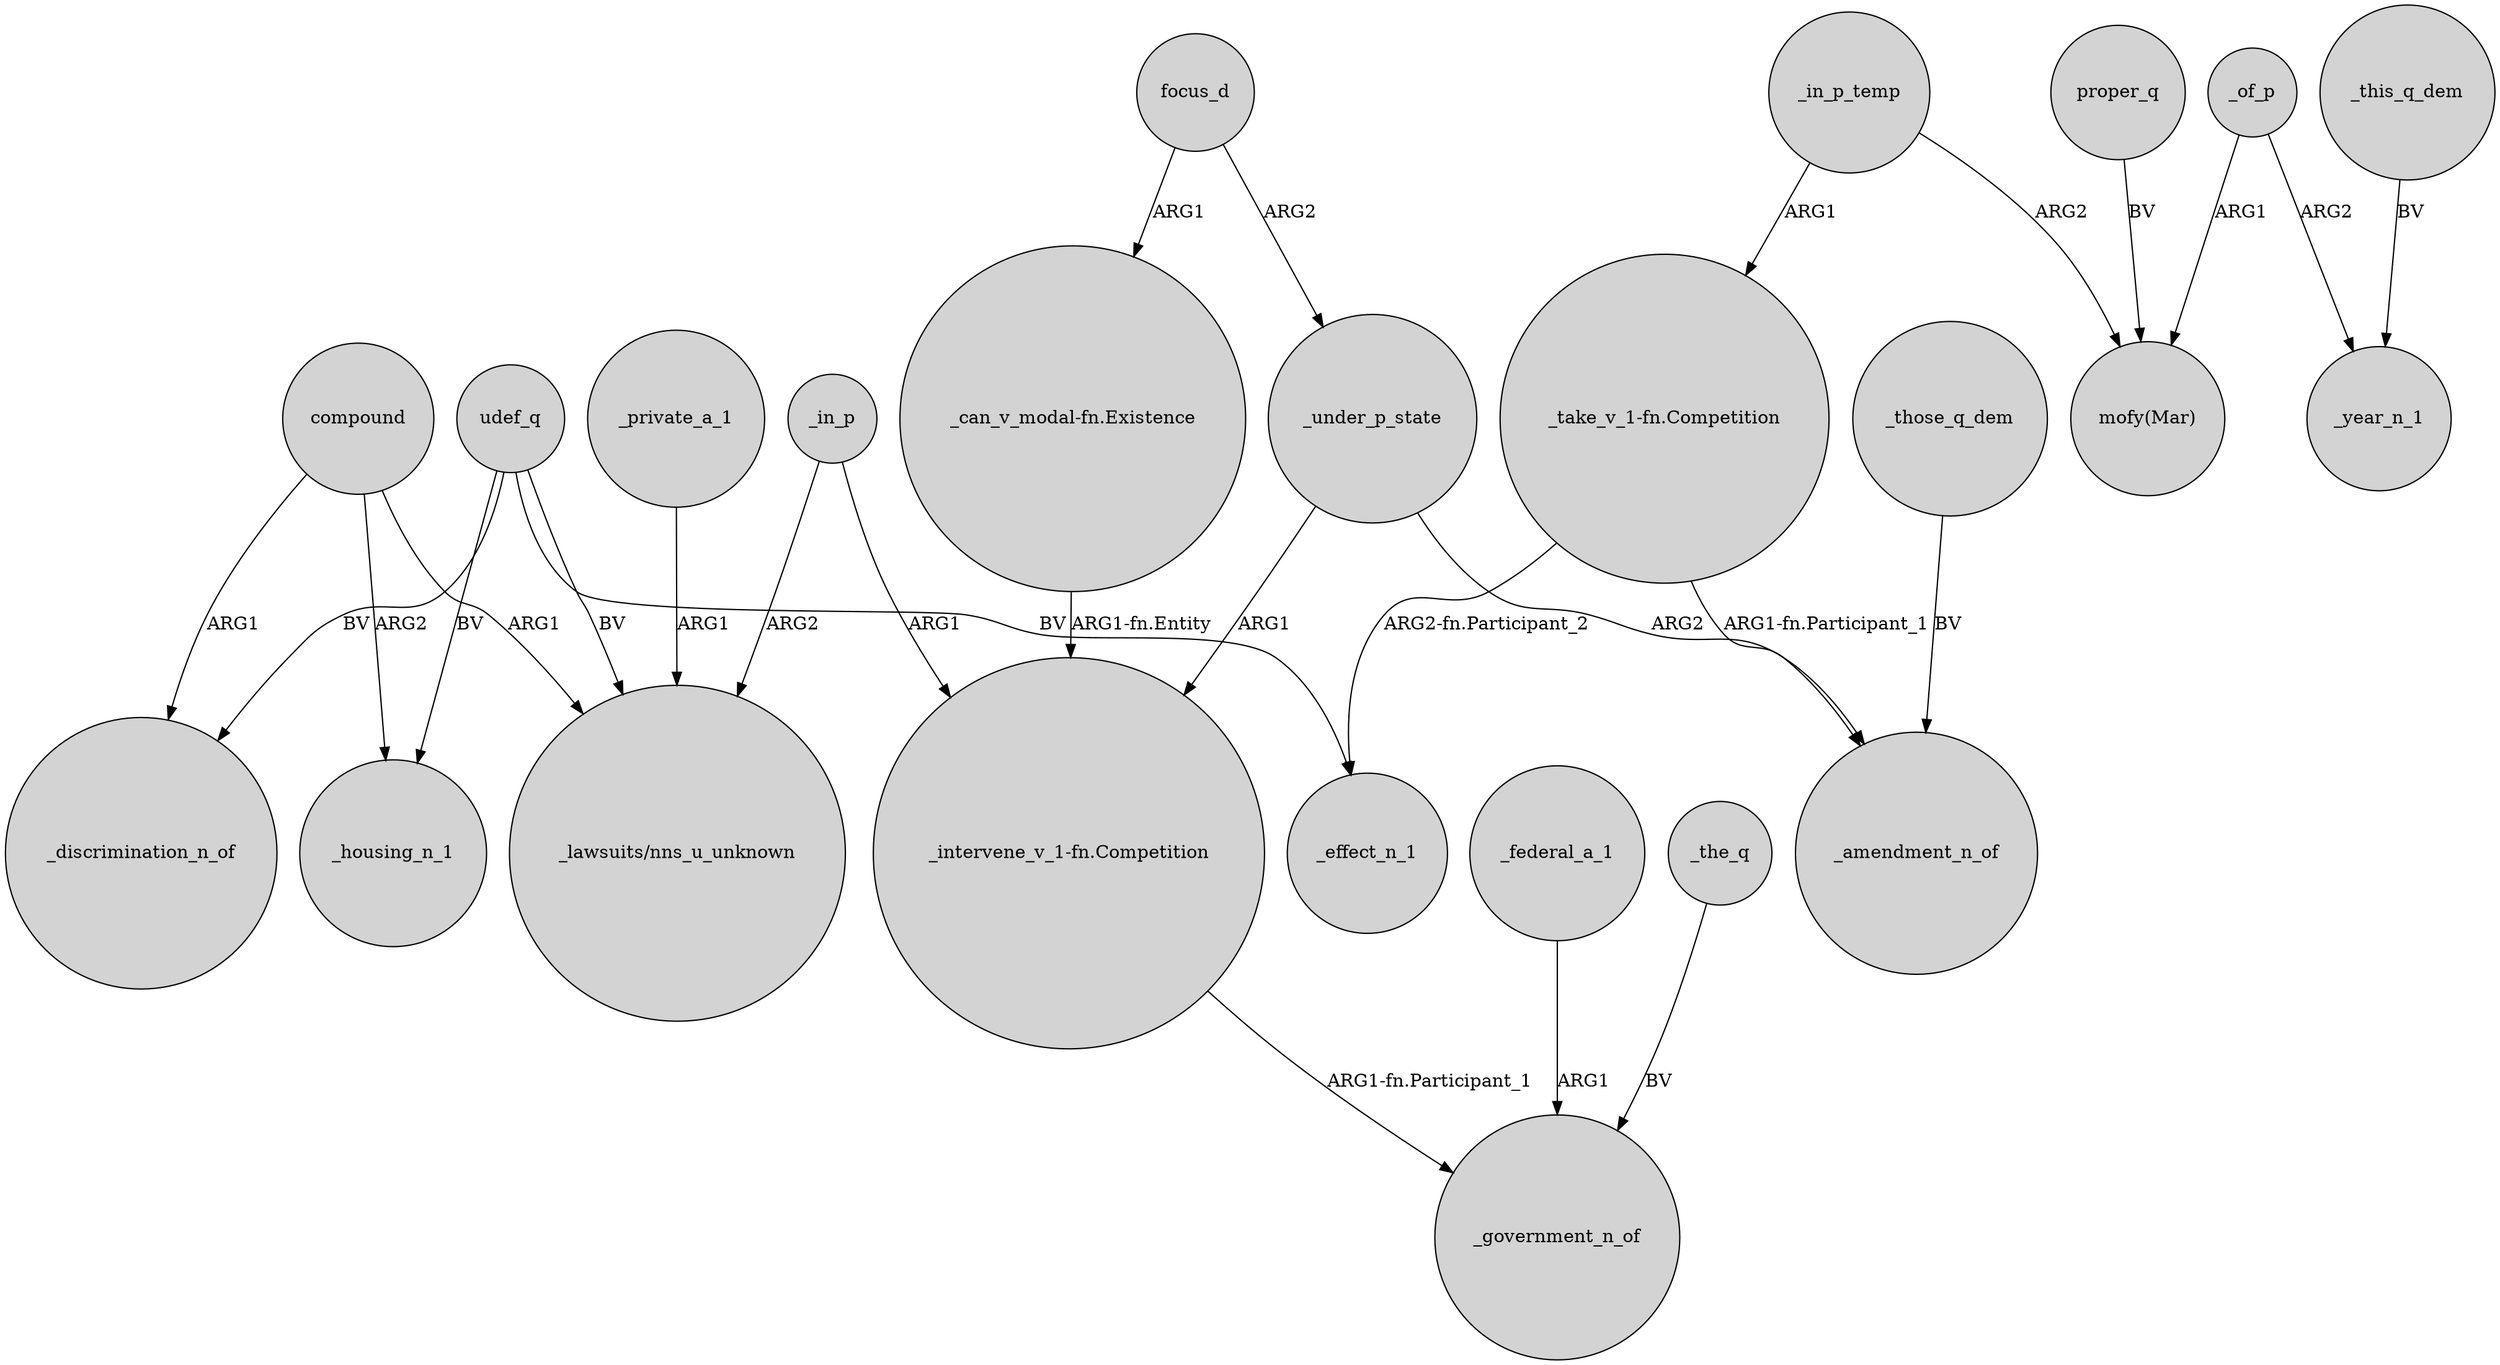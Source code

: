 digraph {
	node [shape=circle style=filled]
	"_take_v_1-fn.Competition" -> _effect_n_1 [label="ARG2-fn.Participant_2"]
	compound -> "_lawsuits/nns_u_unknown" [label=ARG1]
	_in_p_temp -> "_take_v_1-fn.Competition" [label=ARG1]
	_those_q_dem -> _amendment_n_of [label=BV]
	compound -> _housing_n_1 [label=ARG2]
	_of_p -> _year_n_1 [label=ARG2]
	"_take_v_1-fn.Competition" -> _amendment_n_of [label="ARG1-fn.Participant_1"]
	_in_p_temp -> "mofy(Mar)" [label=ARG2]
	_in_p -> "_lawsuits/nns_u_unknown" [label=ARG2]
	_in_p -> "_intervene_v_1-fn.Competition" [label=ARG1]
	_of_p -> "mofy(Mar)" [label=ARG1]
	udef_q -> "_lawsuits/nns_u_unknown" [label=BV]
	focus_d -> "_can_v_modal-fn.Existence" [label=ARG1]
	_federal_a_1 -> _government_n_of [label=ARG1]
	udef_q -> _effect_n_1 [label=BV]
	"_intervene_v_1-fn.Competition" -> _government_n_of [label="ARG1-fn.Participant_1"]
	_this_q_dem -> _year_n_1 [label=BV]
	_under_p_state -> "_intervene_v_1-fn.Competition" [label=ARG1]
	_the_q -> _government_n_of [label=BV]
	proper_q -> "mofy(Mar)" [label=BV]
	focus_d -> _under_p_state [label=ARG2]
	_under_p_state -> _amendment_n_of [label=ARG2]
	udef_q -> _discrimination_n_of [label=BV]
	"_can_v_modal-fn.Existence" -> "_intervene_v_1-fn.Competition" [label="ARG1-fn.Entity"]
	_private_a_1 -> "_lawsuits/nns_u_unknown" [label=ARG1]
	compound -> _discrimination_n_of [label=ARG1]
	udef_q -> _housing_n_1 [label=BV]
}
